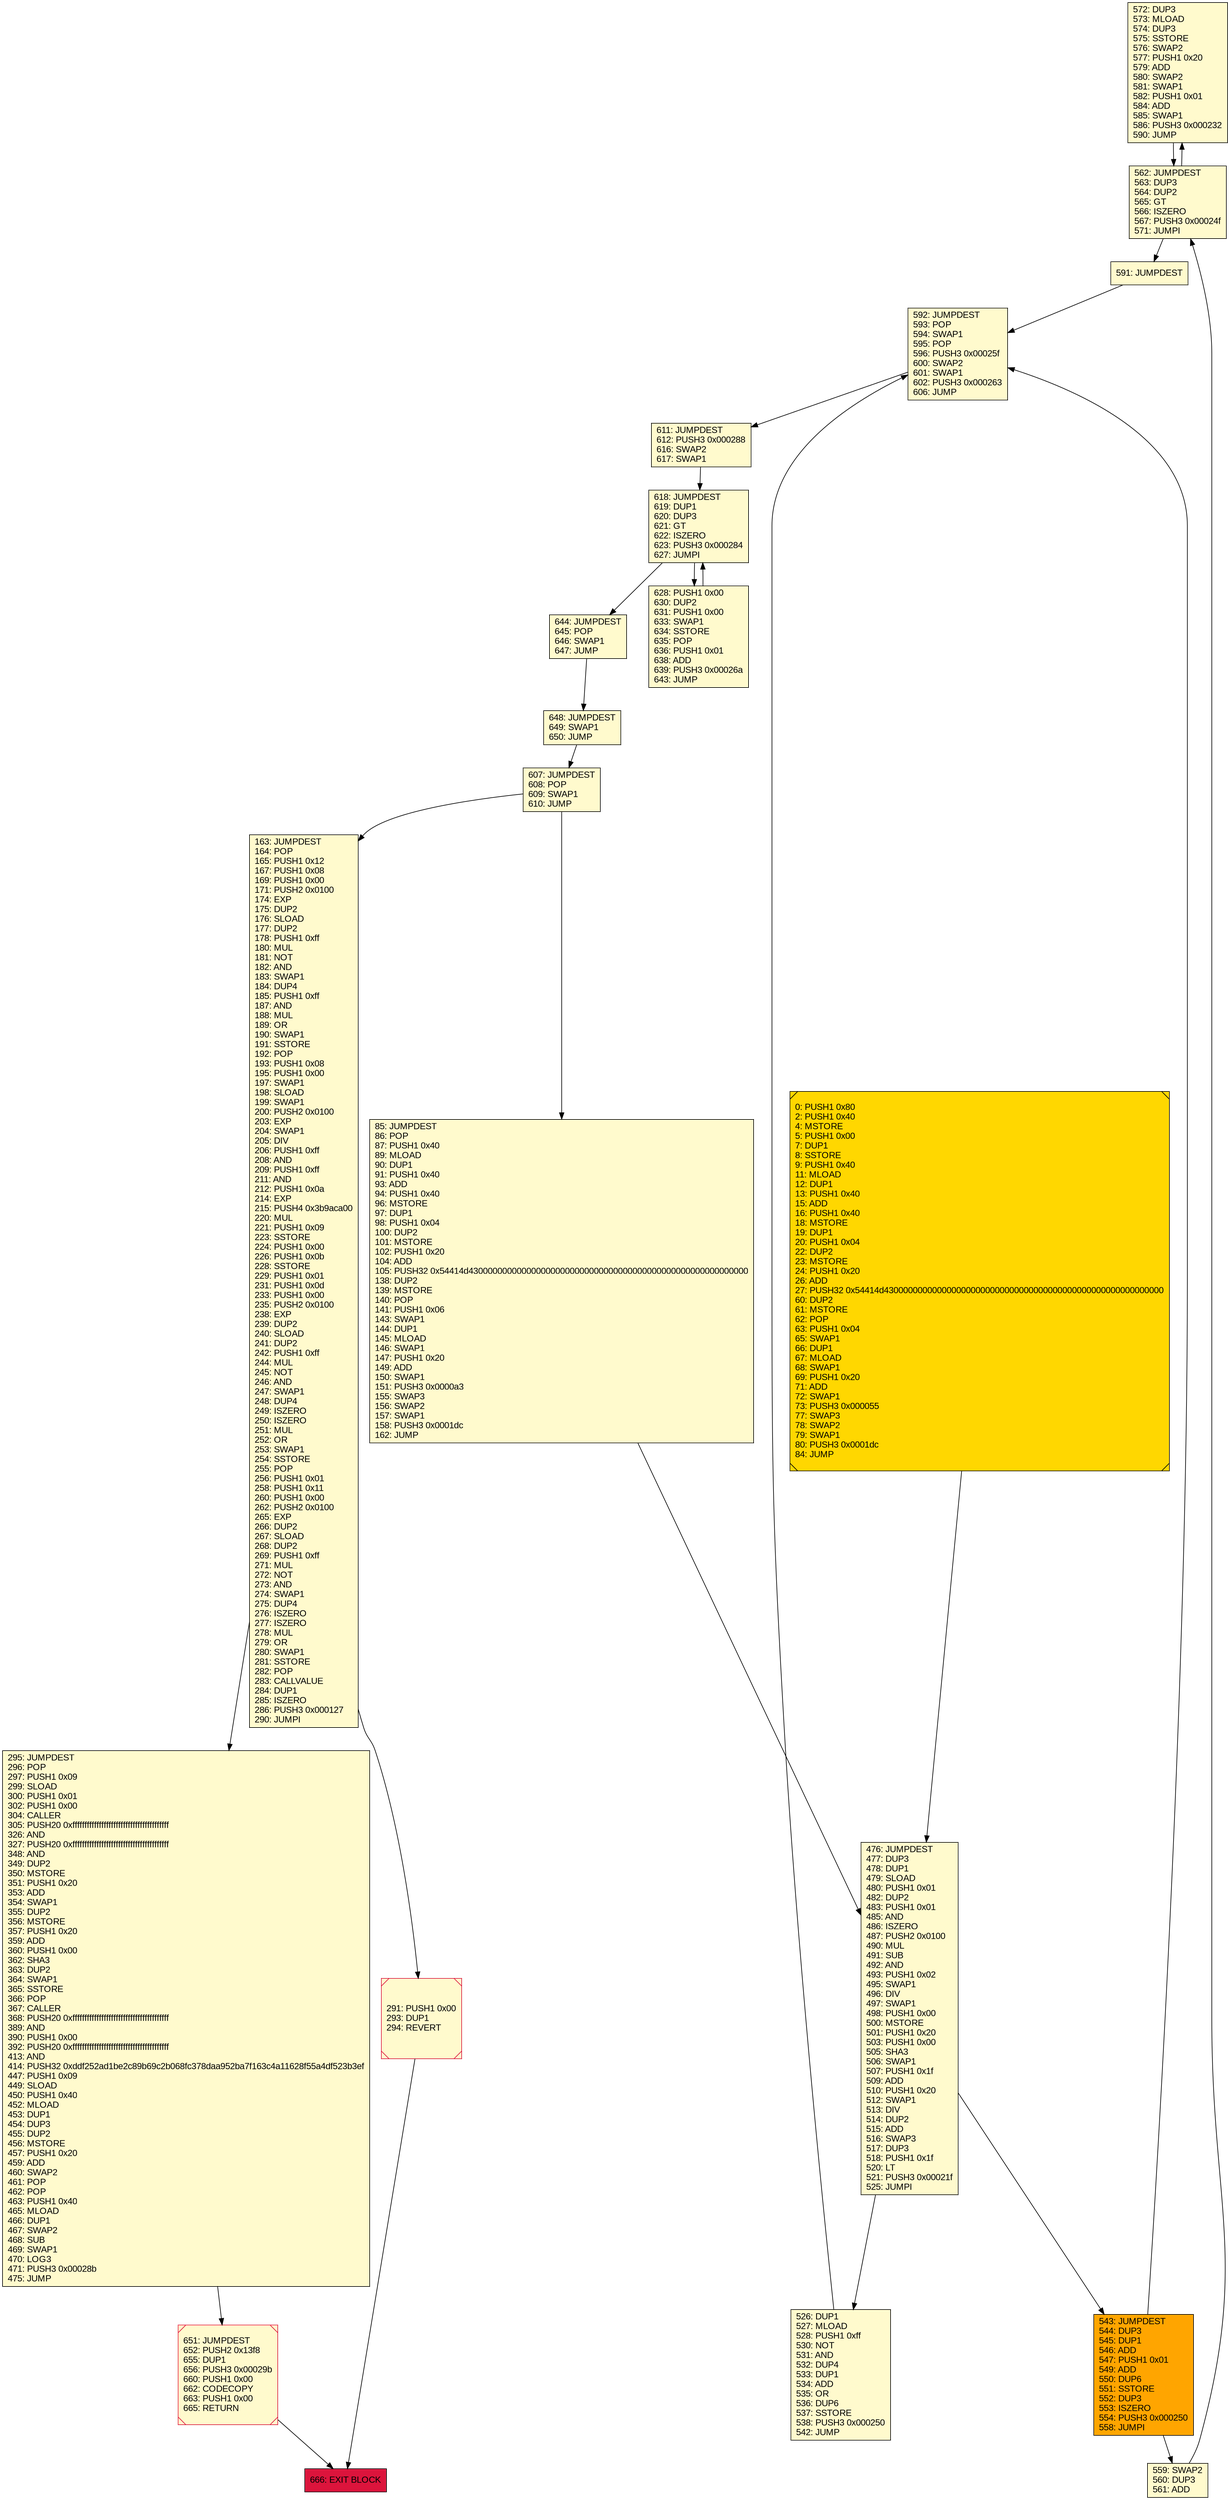 digraph G {
bgcolor=transparent rankdir=UD;
node [shape=box style=filled color=black fillcolor=white fontname=arial fontcolor=black];
572 [label="572: DUP3\l573: MLOAD\l574: DUP3\l575: SSTORE\l576: SWAP2\l577: PUSH1 0x20\l579: ADD\l580: SWAP2\l581: SWAP1\l582: PUSH1 0x01\l584: ADD\l585: SWAP1\l586: PUSH3 0x000232\l590: JUMP\l" fillcolor=lemonchiffon ];
291 [label="291: PUSH1 0x00\l293: DUP1\l294: REVERT\l" fillcolor=lemonchiffon shape=Msquare color=crimson ];
591 [label="591: JUMPDEST\l" fillcolor=lemonchiffon ];
0 [label="0: PUSH1 0x80\l2: PUSH1 0x40\l4: MSTORE\l5: PUSH1 0x00\l7: DUP1\l8: SSTORE\l9: PUSH1 0x40\l11: MLOAD\l12: DUP1\l13: PUSH1 0x40\l15: ADD\l16: PUSH1 0x40\l18: MSTORE\l19: DUP1\l20: PUSH1 0x04\l22: DUP2\l23: MSTORE\l24: PUSH1 0x20\l26: ADD\l27: PUSH32 0x54414d4300000000000000000000000000000000000000000000000000000000\l60: DUP2\l61: MSTORE\l62: POP\l63: PUSH1 0x04\l65: SWAP1\l66: DUP1\l67: MLOAD\l68: SWAP1\l69: PUSH1 0x20\l71: ADD\l72: SWAP1\l73: PUSH3 0x000055\l77: SWAP3\l78: SWAP2\l79: SWAP1\l80: PUSH3 0x0001dc\l84: JUMP\l" fillcolor=lemonchiffon shape=Msquare fillcolor=gold ];
651 [label="651: JUMPDEST\l652: PUSH2 0x13f8\l655: DUP1\l656: PUSH3 0x00029b\l660: PUSH1 0x00\l662: CODECOPY\l663: PUSH1 0x00\l665: RETURN\l" fillcolor=lemonchiffon shape=Msquare color=crimson ];
592 [label="592: JUMPDEST\l593: POP\l594: SWAP1\l595: POP\l596: PUSH3 0x00025f\l600: SWAP2\l601: SWAP1\l602: PUSH3 0x000263\l606: JUMP\l" fillcolor=lemonchiffon ];
559 [label="559: SWAP2\l560: DUP3\l561: ADD\l" fillcolor=lemonchiffon ];
628 [label="628: PUSH1 0x00\l630: DUP2\l631: PUSH1 0x00\l633: SWAP1\l634: SSTORE\l635: POP\l636: PUSH1 0x01\l638: ADD\l639: PUSH3 0x00026a\l643: JUMP\l" fillcolor=lemonchiffon ];
476 [label="476: JUMPDEST\l477: DUP3\l478: DUP1\l479: SLOAD\l480: PUSH1 0x01\l482: DUP2\l483: PUSH1 0x01\l485: AND\l486: ISZERO\l487: PUSH2 0x0100\l490: MUL\l491: SUB\l492: AND\l493: PUSH1 0x02\l495: SWAP1\l496: DIV\l497: SWAP1\l498: PUSH1 0x00\l500: MSTORE\l501: PUSH1 0x20\l503: PUSH1 0x00\l505: SHA3\l506: SWAP1\l507: PUSH1 0x1f\l509: ADD\l510: PUSH1 0x20\l512: SWAP1\l513: DIV\l514: DUP2\l515: ADD\l516: SWAP3\l517: DUP3\l518: PUSH1 0x1f\l520: LT\l521: PUSH3 0x00021f\l525: JUMPI\l" fillcolor=lemonchiffon ];
163 [label="163: JUMPDEST\l164: POP\l165: PUSH1 0x12\l167: PUSH1 0x08\l169: PUSH1 0x00\l171: PUSH2 0x0100\l174: EXP\l175: DUP2\l176: SLOAD\l177: DUP2\l178: PUSH1 0xff\l180: MUL\l181: NOT\l182: AND\l183: SWAP1\l184: DUP4\l185: PUSH1 0xff\l187: AND\l188: MUL\l189: OR\l190: SWAP1\l191: SSTORE\l192: POP\l193: PUSH1 0x08\l195: PUSH1 0x00\l197: SWAP1\l198: SLOAD\l199: SWAP1\l200: PUSH2 0x0100\l203: EXP\l204: SWAP1\l205: DIV\l206: PUSH1 0xff\l208: AND\l209: PUSH1 0xff\l211: AND\l212: PUSH1 0x0a\l214: EXP\l215: PUSH4 0x3b9aca00\l220: MUL\l221: PUSH1 0x09\l223: SSTORE\l224: PUSH1 0x00\l226: PUSH1 0x0b\l228: SSTORE\l229: PUSH1 0x01\l231: PUSH1 0x0d\l233: PUSH1 0x00\l235: PUSH2 0x0100\l238: EXP\l239: DUP2\l240: SLOAD\l241: DUP2\l242: PUSH1 0xff\l244: MUL\l245: NOT\l246: AND\l247: SWAP1\l248: DUP4\l249: ISZERO\l250: ISZERO\l251: MUL\l252: OR\l253: SWAP1\l254: SSTORE\l255: POP\l256: PUSH1 0x01\l258: PUSH1 0x11\l260: PUSH1 0x00\l262: PUSH2 0x0100\l265: EXP\l266: DUP2\l267: SLOAD\l268: DUP2\l269: PUSH1 0xff\l271: MUL\l272: NOT\l273: AND\l274: SWAP1\l275: DUP4\l276: ISZERO\l277: ISZERO\l278: MUL\l279: OR\l280: SWAP1\l281: SSTORE\l282: POP\l283: CALLVALUE\l284: DUP1\l285: ISZERO\l286: PUSH3 0x000127\l290: JUMPI\l" fillcolor=lemonchiffon ];
607 [label="607: JUMPDEST\l608: POP\l609: SWAP1\l610: JUMP\l" fillcolor=lemonchiffon ];
618 [label="618: JUMPDEST\l619: DUP1\l620: DUP3\l621: GT\l622: ISZERO\l623: PUSH3 0x000284\l627: JUMPI\l" fillcolor=lemonchiffon ];
543 [label="543: JUMPDEST\l544: DUP3\l545: DUP1\l546: ADD\l547: PUSH1 0x01\l549: ADD\l550: DUP6\l551: SSTORE\l552: DUP3\l553: ISZERO\l554: PUSH3 0x000250\l558: JUMPI\l" fillcolor=orange ];
526 [label="526: DUP1\l527: MLOAD\l528: PUSH1 0xff\l530: NOT\l531: AND\l532: DUP4\l533: DUP1\l534: ADD\l535: OR\l536: DUP6\l537: SSTORE\l538: PUSH3 0x000250\l542: JUMP\l" fillcolor=lemonchiffon ];
85 [label="85: JUMPDEST\l86: POP\l87: PUSH1 0x40\l89: MLOAD\l90: DUP1\l91: PUSH1 0x40\l93: ADD\l94: PUSH1 0x40\l96: MSTORE\l97: DUP1\l98: PUSH1 0x04\l100: DUP2\l101: MSTORE\l102: PUSH1 0x20\l104: ADD\l105: PUSH32 0x54414d4300000000000000000000000000000000000000000000000000000000\l138: DUP2\l139: MSTORE\l140: POP\l141: PUSH1 0x06\l143: SWAP1\l144: DUP1\l145: MLOAD\l146: SWAP1\l147: PUSH1 0x20\l149: ADD\l150: SWAP1\l151: PUSH3 0x0000a3\l155: SWAP3\l156: SWAP2\l157: SWAP1\l158: PUSH3 0x0001dc\l162: JUMP\l" fillcolor=lemonchiffon ];
644 [label="644: JUMPDEST\l645: POP\l646: SWAP1\l647: JUMP\l" fillcolor=lemonchiffon ];
295 [label="295: JUMPDEST\l296: POP\l297: PUSH1 0x09\l299: SLOAD\l300: PUSH1 0x01\l302: PUSH1 0x00\l304: CALLER\l305: PUSH20 0xffffffffffffffffffffffffffffffffffffffff\l326: AND\l327: PUSH20 0xffffffffffffffffffffffffffffffffffffffff\l348: AND\l349: DUP2\l350: MSTORE\l351: PUSH1 0x20\l353: ADD\l354: SWAP1\l355: DUP2\l356: MSTORE\l357: PUSH1 0x20\l359: ADD\l360: PUSH1 0x00\l362: SHA3\l363: DUP2\l364: SWAP1\l365: SSTORE\l366: POP\l367: CALLER\l368: PUSH20 0xffffffffffffffffffffffffffffffffffffffff\l389: AND\l390: PUSH1 0x00\l392: PUSH20 0xffffffffffffffffffffffffffffffffffffffff\l413: AND\l414: PUSH32 0xddf252ad1be2c89b69c2b068fc378daa952ba7f163c4a11628f55a4df523b3ef\l447: PUSH1 0x09\l449: SLOAD\l450: PUSH1 0x40\l452: MLOAD\l453: DUP1\l454: DUP3\l455: DUP2\l456: MSTORE\l457: PUSH1 0x20\l459: ADD\l460: SWAP2\l461: POP\l462: POP\l463: PUSH1 0x40\l465: MLOAD\l466: DUP1\l467: SWAP2\l468: SUB\l469: SWAP1\l470: LOG3\l471: PUSH3 0x00028b\l475: JUMP\l" fillcolor=lemonchiffon ];
562 [label="562: JUMPDEST\l563: DUP3\l564: DUP2\l565: GT\l566: ISZERO\l567: PUSH3 0x00024f\l571: JUMPI\l" fillcolor=lemonchiffon ];
611 [label="611: JUMPDEST\l612: PUSH3 0x000288\l616: SWAP2\l617: SWAP1\l" fillcolor=lemonchiffon ];
666 [label="666: EXIT BLOCK\l" fillcolor=crimson ];
648 [label="648: JUMPDEST\l649: SWAP1\l650: JUMP\l" fillcolor=lemonchiffon ];
607 -> 163;
618 -> 644;
611 -> 618;
163 -> 291;
295 -> 651;
651 -> 666;
559 -> 562;
163 -> 295;
291 -> 666;
562 -> 572;
572 -> 562;
476 -> 526;
476 -> 543;
644 -> 648;
591 -> 592;
0 -> 476;
592 -> 611;
648 -> 607;
85 -> 476;
526 -> 592;
562 -> 591;
543 -> 592;
607 -> 85;
618 -> 628;
628 -> 618;
543 -> 559;
}
